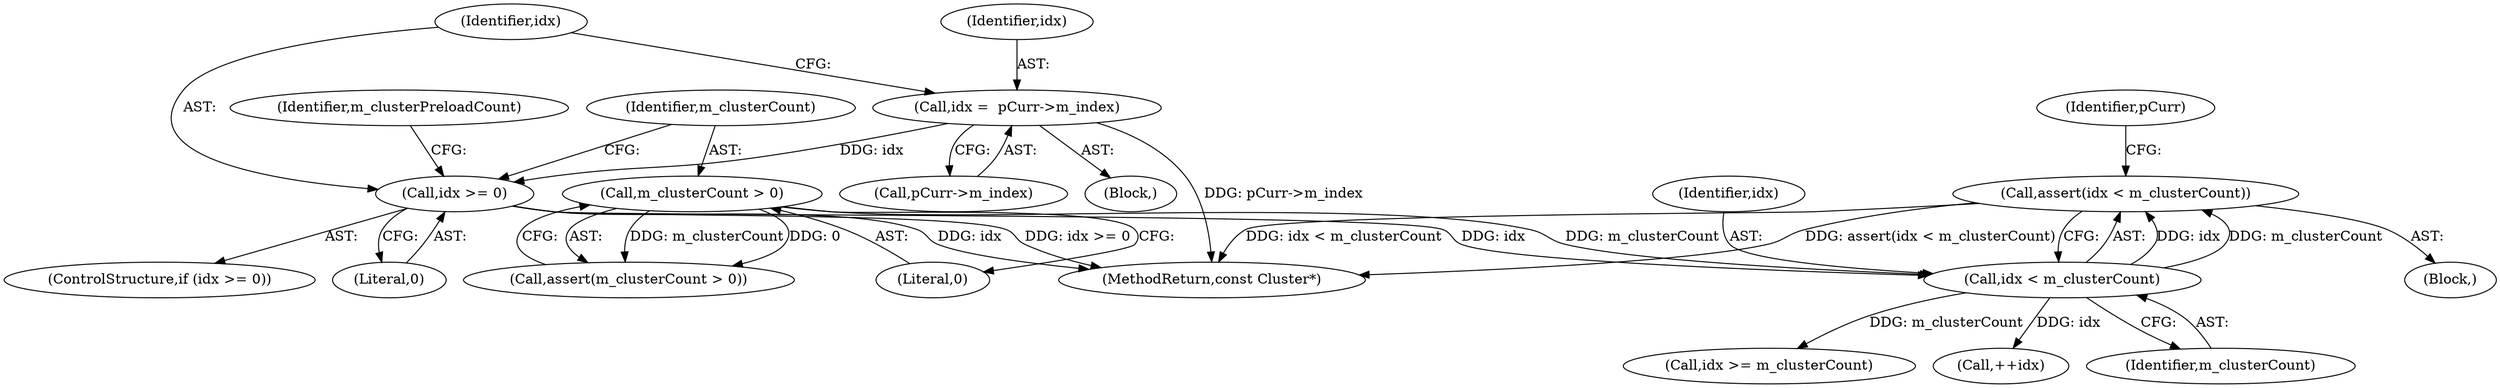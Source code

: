 digraph "1_Android_04839626ed859623901ebd3a5fd483982186b59d_109@API" {
"1000152" [label="(Call,assert(idx < m_clusterCount))"];
"1000153" [label="(Call,idx < m_clusterCount)"];
"1000144" [label="(Call,idx >= 0)"];
"1000138" [label="(Call,idx =  pCurr->m_index)"];
"1000149" [label="(Call,m_clusterCount > 0)"];
"1000150" [label="(Identifier,m_clusterCount)"];
"1000165" [label="(Call,idx >= m_clusterCount)"];
"1000162" [label="(Call,++idx)"];
"1000194" [label="(Identifier,m_clusterPreloadCount)"];
"1000145" [label="(Identifier,idx)"];
"1000153" [label="(Call,idx < m_clusterCount)"];
"1000143" [label="(ControlStructure,if (idx >= 0))"];
"1000154" [label="(Identifier,idx)"];
"1000158" [label="(Identifier,pCurr)"];
"1000138" [label="(Call,idx =  pCurr->m_index)"];
"1000155" [label="(Identifier,m_clusterCount)"];
"1000127" [label="(Block,)"];
"1000147" [label="(Block,)"];
"1000148" [label="(Call,assert(m_clusterCount > 0))"];
"1000538" [label="(MethodReturn,const Cluster*)"];
"1000151" [label="(Literal,0)"];
"1000146" [label="(Literal,0)"];
"1000139" [label="(Identifier,idx)"];
"1000140" [label="(Call,pCurr->m_index)"];
"1000149" [label="(Call,m_clusterCount > 0)"];
"1000144" [label="(Call,idx >= 0)"];
"1000152" [label="(Call,assert(idx < m_clusterCount))"];
"1000152" -> "1000147"  [label="AST: "];
"1000152" -> "1000153"  [label="CFG: "];
"1000153" -> "1000152"  [label="AST: "];
"1000158" -> "1000152"  [label="CFG: "];
"1000152" -> "1000538"  [label="DDG: assert(idx < m_clusterCount)"];
"1000152" -> "1000538"  [label="DDG: idx < m_clusterCount"];
"1000153" -> "1000152"  [label="DDG: idx"];
"1000153" -> "1000152"  [label="DDG: m_clusterCount"];
"1000153" -> "1000155"  [label="CFG: "];
"1000154" -> "1000153"  [label="AST: "];
"1000155" -> "1000153"  [label="AST: "];
"1000144" -> "1000153"  [label="DDG: idx"];
"1000149" -> "1000153"  [label="DDG: m_clusterCount"];
"1000153" -> "1000162"  [label="DDG: idx"];
"1000153" -> "1000165"  [label="DDG: m_clusterCount"];
"1000144" -> "1000143"  [label="AST: "];
"1000144" -> "1000146"  [label="CFG: "];
"1000145" -> "1000144"  [label="AST: "];
"1000146" -> "1000144"  [label="AST: "];
"1000150" -> "1000144"  [label="CFG: "];
"1000194" -> "1000144"  [label="CFG: "];
"1000144" -> "1000538"  [label="DDG: idx >= 0"];
"1000144" -> "1000538"  [label="DDG: idx"];
"1000138" -> "1000144"  [label="DDG: idx"];
"1000138" -> "1000127"  [label="AST: "];
"1000138" -> "1000140"  [label="CFG: "];
"1000139" -> "1000138"  [label="AST: "];
"1000140" -> "1000138"  [label="AST: "];
"1000145" -> "1000138"  [label="CFG: "];
"1000138" -> "1000538"  [label="DDG: pCurr->m_index"];
"1000149" -> "1000148"  [label="AST: "];
"1000149" -> "1000151"  [label="CFG: "];
"1000150" -> "1000149"  [label="AST: "];
"1000151" -> "1000149"  [label="AST: "];
"1000148" -> "1000149"  [label="CFG: "];
"1000149" -> "1000148"  [label="DDG: m_clusterCount"];
"1000149" -> "1000148"  [label="DDG: 0"];
}
